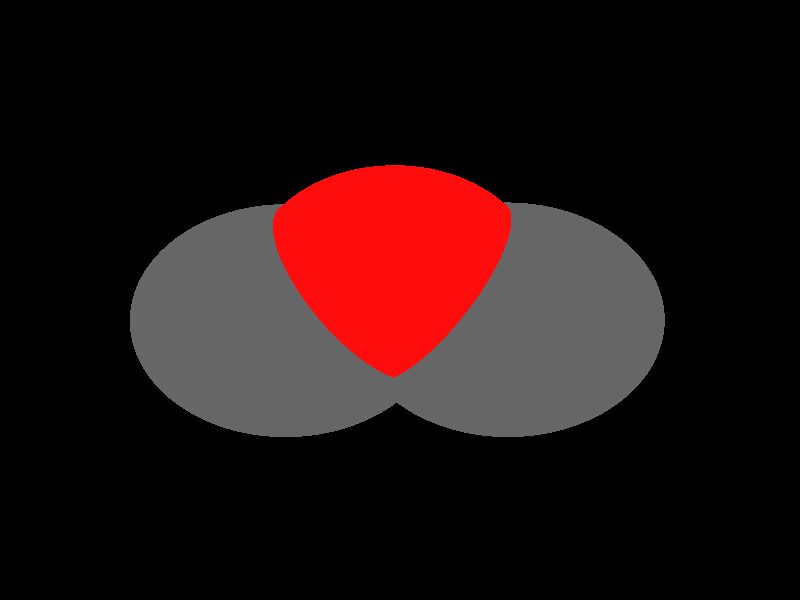 global_settings {
	ambient_light rgb <0.200000002980232, 0.200000002980232, 0.200000002980232>
	max_trace_level 15
}

background { color rgb <0,0,0> }

camera {
	perspective
	location <-0.458129834308741, 6.01613164381383, -10.1796933362208>
	angle 40
	up <-0.00594643438726538, 0.853741280037826, 0.52066348698315>
	right <-0.999388125775843, -0.0230204338730703, 0.026333128992636> * 1
	direction <0.034467578625792, -0.52018831819224, 0.853355787254064> }

light_source {
	<-10.9831481833106, 14.4066195574943, -6.13046268225319>
	color rgb <1, 1, 1>
	fade_distance 26.2083670609216
	fade_power 0
	spotlight
	area_light <20, 0, 0>, <0, 0, 20>, 20, 20
	circular
	orient
	point_at <10.9831481833106, -14.4066195574943, 6.13046268225319>
}

light_source {
	<10.6482210124993, 4.66431716137463, 10.091214940556>
	color rgb <0.300000011920929, 0.300000011920929, 0.300000011920929> shadowless
	fade_distance 26.2083670609216
	fade_power 0
	parallel
	point_at <-10.6482210124993, -4.66431716137463, -10.091214940556>
}

#default {
	finish {ambient 0.5 diffuse 1 specular 0.2 roughness .01 metallic 1}
}

union {
cylinder {
	<1.1985, -0.5299, 0>, 	<0.57660490220484, -0.126096274422867, 0>, 0.075
	pigment { rgbt <0.400000005960464, 0.400000005960464, 0.400000005960464, 0> }
}
cylinder {
	<0.57660490220484, -0.126096274422867, 0>, 	<0, 0.2483, 0>, 0.075
	pigment { rgbt <1, 0.0500000007450581, 0.0500000007450581, 0> }
}
cylinder {
	<-1.1985, -0.5299, 0>, 	<-0.57660490220484, -0.126096274422867, 0>, 0.075
	pigment { rgbt <0.400000005960464, 0.400000005960464, 0.400000005960464, 0> }
}
cylinder {
	<-0.57660490220484, -0.126096274422867, 0>, 	<0, 0.2483, 0>, 0.075
	pigment { rgbt <1, 0.0500000007450581, 0.0500000007450581, 0> }
}
sphere {
	<1.1985, -0.5299, 0>, 0.4104
	pigment { rgbt <0.400000005960464, 0.400000005960464, 0.400000005960464,0> }
}
sphere {
	<-1.1985, -0.5299, 0>, 0.4104
	pigment { rgbt <0.400000005960464, 0.400000005960464, 0.400000005960464,0> }
}
sphere {
	<0, 0.2483, 0>, 0.3564
	pigment { rgbt <1, 0.0500000007450581, 0.0500000007450581,0> }
}
}
merge {
}
union {
}
merge {
sphere {
	<1.1985, -0.5299, 0>, 1.69983
	pigment { rgbt <0, 0, 0,0> }
}
sphere {
	<-1.1985, -0.5299, 0>, 1.69983
	pigment { rgbt <0, 0, 0,0> }
}
sphere {
	<0, 0.2483, 0>, 1.519848
	pigment { rgbt <0, 0, 0,0> }
}
sphere {
	<1.1985, -0.5299, 0>, 1.7
	pigment { rgbt <0.400000005960464, 0.400000005960464, 0.400000005960464,0.350000023841858> }
}
sphere {
	<-1.1985, -0.5299, 0>, 1.7
	pigment { rgbt <0.400000005960464, 0.400000005960464, 0.400000005960464,0.350000023841858> }
}
sphere {
	<0, 0.2483, 0>, 1.52
	pigment { rgbt <1, 0.0500000007450581, 0.0500000007450581,0.350000023841858> }
}
}
